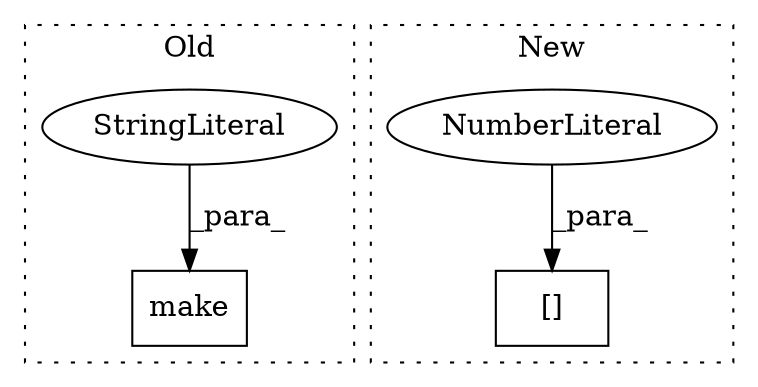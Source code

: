 digraph G {
subgraph cluster0 {
1 [label="make" a="32" s="11121,11134" l="5,1" shape="box"];
4 [label="StringLiteral" a="45" s="11126" l="3" shape="ellipse"];
label = "Old";
style="dotted";
}
subgraph cluster1 {
2 [label="[]" a="2" s="11058,11066" l="7,1" shape="box"];
3 [label="NumberLiteral" a="34" s="11065" l="1" shape="ellipse"];
label = "New";
style="dotted";
}
3 -> 2 [label="_para_"];
4 -> 1 [label="_para_"];
}